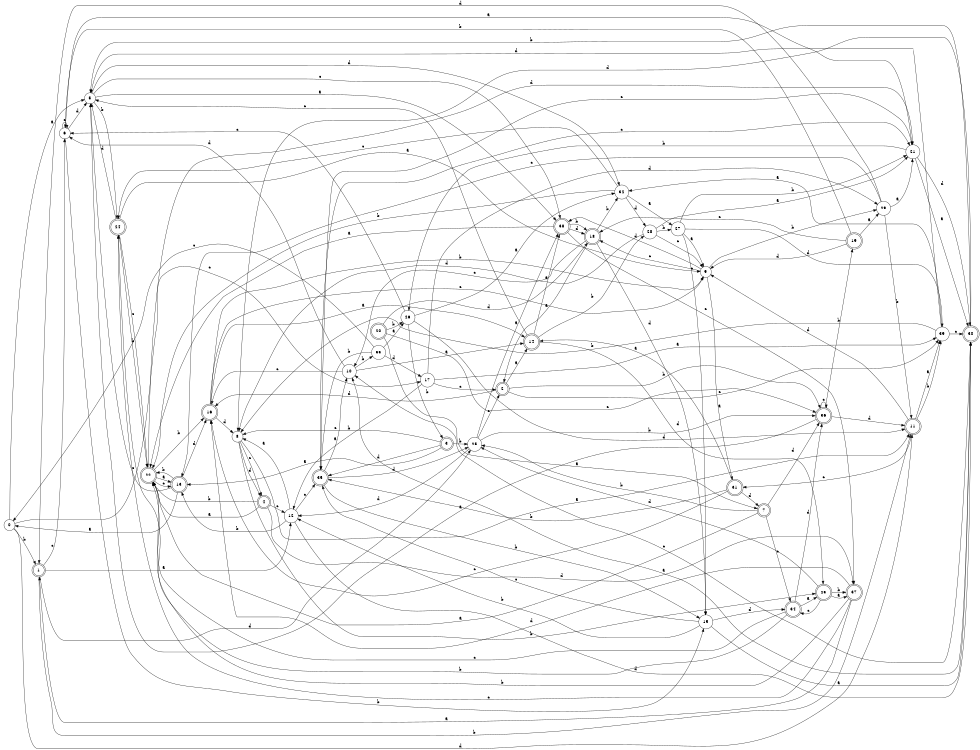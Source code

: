 digraph n32_2 {
__start0 [label="" shape="none"];

rankdir=LR;
size="8,5";

s0 [style="filled", color="black", fillcolor="white" shape="circle", label="0"];
s1 [style="rounded,filled", color="black", fillcolor="white" shape="doublecircle", label="1"];
s2 [style="rounded,filled", color="black", fillcolor="white" shape="doublecircle", label="2"];
s3 [style="rounded,filled", color="black", fillcolor="white" shape="doublecircle", label="3"];
s4 [style="rounded,filled", color="black", fillcolor="white" shape="doublecircle", label="4"];
s5 [style="filled", color="black", fillcolor="white" shape="circle", label="5"];
s6 [style="filled", color="black", fillcolor="white" shape="circle", label="6"];
s7 [style="rounded,filled", color="black", fillcolor="white" shape="doublecircle", label="7"];
s8 [style="filled", color="black", fillcolor="white" shape="circle", label="8"];
s9 [style="filled", color="black", fillcolor="white" shape="circle", label="9"];
s10 [style="filled", color="black", fillcolor="white" shape="circle", label="10"];
s11 [style="rounded,filled", color="black", fillcolor="white" shape="doublecircle", label="11"];
s12 [style="filled", color="black", fillcolor="white" shape="circle", label="12"];
s13 [style="rounded,filled", color="black", fillcolor="white" shape="doublecircle", label="13"];
s14 [style="rounded,filled", color="black", fillcolor="white" shape="doublecircle", label="14"];
s15 [style="filled", color="black", fillcolor="white" shape="circle", label="15"];
s16 [style="rounded,filled", color="black", fillcolor="white" shape="doublecircle", label="16"];
s17 [style="filled", color="black", fillcolor="white" shape="circle", label="17"];
s18 [style="rounded,filled", color="black", fillcolor="white" shape="doublecircle", label="18"];
s19 [style="rounded,filled", color="black", fillcolor="white" shape="doublecircle", label="19"];
s20 [style="rounded,filled", color="black", fillcolor="white" shape="doublecircle", label="20"];
s21 [style="filled", color="black", fillcolor="white" shape="circle", label="21"];
s22 [style="rounded,filled", color="black", fillcolor="white" shape="doublecircle", label="22"];
s23 [style="rounded,filled", color="black", fillcolor="white" shape="doublecircle", label="23"];
s24 [style="rounded,filled", color="black", fillcolor="white" shape="doublecircle", label="24"];
s25 [style="filled", color="black", fillcolor="white" shape="circle", label="25"];
s26 [style="filled", color="black", fillcolor="white" shape="circle", label="26"];
s27 [style="filled", color="black", fillcolor="white" shape="circle", label="27"];
s28 [style="filled", color="black", fillcolor="white" shape="circle", label="28"];
s29 [style="filled", color="black", fillcolor="white" shape="circle", label="29"];
s30 [style="rounded,filled", color="black", fillcolor="white" shape="doublecircle", label="30"];
s31 [style="rounded,filled", color="black", fillcolor="white" shape="doublecircle", label="31"];
s32 [style="filled", color="black", fillcolor="white" shape="circle", label="32"];
s33 [style="filled", color="black", fillcolor="white" shape="circle", label="33"];
s34 [style="rounded,filled", color="black", fillcolor="white" shape="doublecircle", label="34"];
s35 [style="rounded,filled", color="black", fillcolor="white" shape="doublecircle", label="35"];
s36 [style="rounded,filled", color="black", fillcolor="white" shape="doublecircle", label="36"];
s37 [style="rounded,filled", color="black", fillcolor="white" shape="doublecircle", label="37"];
s38 [style="rounded,filled", color="black", fillcolor="white" shape="doublecircle", label="38"];
s39 [style="filled", color="black", fillcolor="white" shape="circle", label="39"];
s0 -> s5 [label="a"];
s0 -> s1 [label="b"];
s0 -> s17 [label="c"];
s0 -> s11 [label="d"];
s1 -> s12 [label="a"];
s1 -> s11 [label="b"];
s1 -> s6 [label="c"];
s1 -> s25 [label="d"];
s2 -> s14 [label="a"];
s2 -> s36 [label="b"];
s2 -> s39 [label="c"];
s2 -> s16 [label="d"];
s3 -> s13 [label="a"];
s3 -> s25 [label="b"];
s3 -> s8 [label="c"];
s3 -> s35 [label="d"];
s4 -> s22 [label="a"];
s4 -> s22 [label="b"];
s4 -> s12 [label="c"];
s4 -> s37 [label="d"];
s5 -> s38 [label="a"];
s5 -> s24 [label="b"];
s5 -> s38 [label="c"];
s5 -> s32 [label="d"];
s6 -> s21 [label="a"];
s6 -> s15 [label="b"];
s6 -> s6 [label="c"];
s6 -> s5 [label="d"];
s7 -> s22 [label="a"];
s7 -> s25 [label="b"];
s7 -> s34 [label="c"];
s7 -> s36 [label="d"];
s8 -> s11 [label="a"];
s8 -> s23 [label="b"];
s8 -> s4 [label="c"];
s8 -> s4 [label="d"];
s9 -> s31 [label="a"];
s9 -> s29 [label="b"];
s9 -> s18 [label="c"];
s9 -> s38 [label="d"];
s10 -> s14 [label="a"];
s10 -> s33 [label="b"];
s10 -> s16 [label="c"];
s10 -> s6 [label="d"];
s11 -> s39 [label="a"];
s11 -> s39 [label="b"];
s11 -> s31 [label="c"];
s11 -> s9 [label="d"];
s12 -> s8 [label="a"];
s12 -> s13 [label="b"];
s12 -> s35 [label="c"];
s12 -> s30 [label="d"];
s13 -> s0 [label="a"];
s13 -> s22 [label="b"];
s13 -> s5 [label="c"];
s13 -> s16 [label="d"];
s14 -> s38 [label="a"];
s14 -> s28 [label="b"];
s14 -> s5 [label="c"];
s14 -> s23 [label="d"];
s15 -> s30 [label="a"];
s15 -> s12 [label="b"];
s15 -> s35 [label="c"];
s15 -> s34 [label="d"];
s16 -> s14 [label="a"];
s16 -> s9 [label="b"];
s16 -> s9 [label="c"];
s16 -> s8 [label="d"];
s17 -> s39 [label="a"];
s17 -> s12 [label="b"];
s17 -> s2 [label="c"];
s17 -> s29 [label="d"];
s18 -> s2 [label="a"];
s18 -> s32 [label="b"];
s18 -> s10 [label="c"];
s18 -> s15 [label="d"];
s19 -> s29 [label="a"];
s19 -> s6 [label="b"];
s19 -> s18 [label="c"];
s19 -> s9 [label="d"];
s20 -> s7 [label="a"];
s20 -> s26 [label="b"];
s20 -> s36 [label="c"];
s20 -> s18 [label="d"];
s21 -> s30 [label="a"];
s21 -> s26 [label="b"];
s21 -> s35 [label="c"];
s21 -> s30 [label="d"];
s22 -> s13 [label="a"];
s22 -> s16 [label="b"];
s22 -> s13 [label="c"];
s22 -> s21 [label="d"];
s23 -> s37 [label="a"];
s23 -> s37 [label="b"];
s23 -> s34 [label="c"];
s23 -> s25 [label="d"];
s24 -> s9 [label="a"];
s24 -> s22 [label="b"];
s24 -> s22 [label="c"];
s24 -> s5 [label="d"];
s25 -> s38 [label="a"];
s25 -> s36 [label="b"];
s25 -> s2 [label="c"];
s25 -> s12 [label="d"];
s26 -> s32 [label="a"];
s26 -> s3 [label="b"];
s26 -> s6 [label="c"];
s26 -> s11 [label="d"];
s27 -> s9 [label="a"];
s27 -> s21 [label="b"];
s27 -> s15 [label="c"];
s27 -> s39 [label="d"];
s28 -> s21 [label="a"];
s28 -> s27 [label="b"];
s28 -> s9 [label="c"];
s28 -> s8 [label="d"];
s29 -> s21 [label="a"];
s29 -> s11 [label="b"];
s29 -> s13 [label="c"];
s29 -> s1 [label="d"];
s30 -> s10 [label="a"];
s30 -> s5 [label="b"];
s30 -> s10 [label="c"];
s30 -> s8 [label="d"];
s31 -> s14 [label="a"];
s31 -> s35 [label="b"];
s31 -> s16 [label="c"];
s31 -> s7 [label="d"];
s32 -> s27 [label="a"];
s32 -> s22 [label="b"];
s32 -> s24 [label="c"];
s32 -> s28 [label="d"];
s33 -> s26 [label="a"];
s33 -> s35 [label="b"];
s33 -> s0 [label="c"];
s33 -> s17 [label="d"];
s34 -> s23 [label="a"];
s34 -> s24 [label="b"];
s34 -> s22 [label="c"];
s34 -> s36 [label="d"];
s35 -> s10 [label="a"];
s35 -> s15 [label="b"];
s35 -> s21 [label="c"];
s35 -> s25 [label="d"];
s36 -> s5 [label="a"];
s36 -> s19 [label="b"];
s36 -> s36 [label="c"];
s36 -> s11 [label="d"];
s37 -> s1 [label="a"];
s37 -> s22 [label="b"];
s37 -> s24 [label="c"];
s37 -> s16 [label="d"];
s38 -> s22 [label="a"];
s38 -> s18 [label="b"];
s38 -> s37 [label="c"];
s38 -> s18 [label="d"];
s39 -> s32 [label="a"];
s39 -> s8 [label="b"];
s39 -> s30 [label="c"];
s39 -> s5 [label="d"];

}